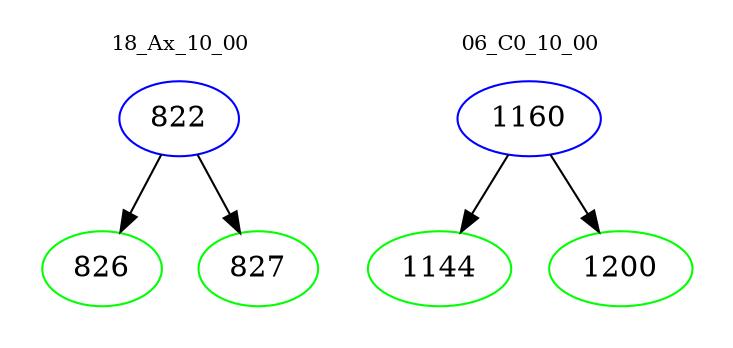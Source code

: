 digraph{
subgraph cluster_0 {
color = white
label = "18_Ax_10_00";
fontsize=10;
T0_822 [label="822", color="blue"]
T0_822 -> T0_826 [color="black"]
T0_826 [label="826", color="green"]
T0_822 -> T0_827 [color="black"]
T0_827 [label="827", color="green"]
}
subgraph cluster_1 {
color = white
label = "06_C0_10_00";
fontsize=10;
T1_1160 [label="1160", color="blue"]
T1_1160 -> T1_1144 [color="black"]
T1_1144 [label="1144", color="green"]
T1_1160 -> T1_1200 [color="black"]
T1_1200 [label="1200", color="green"]
}
}
